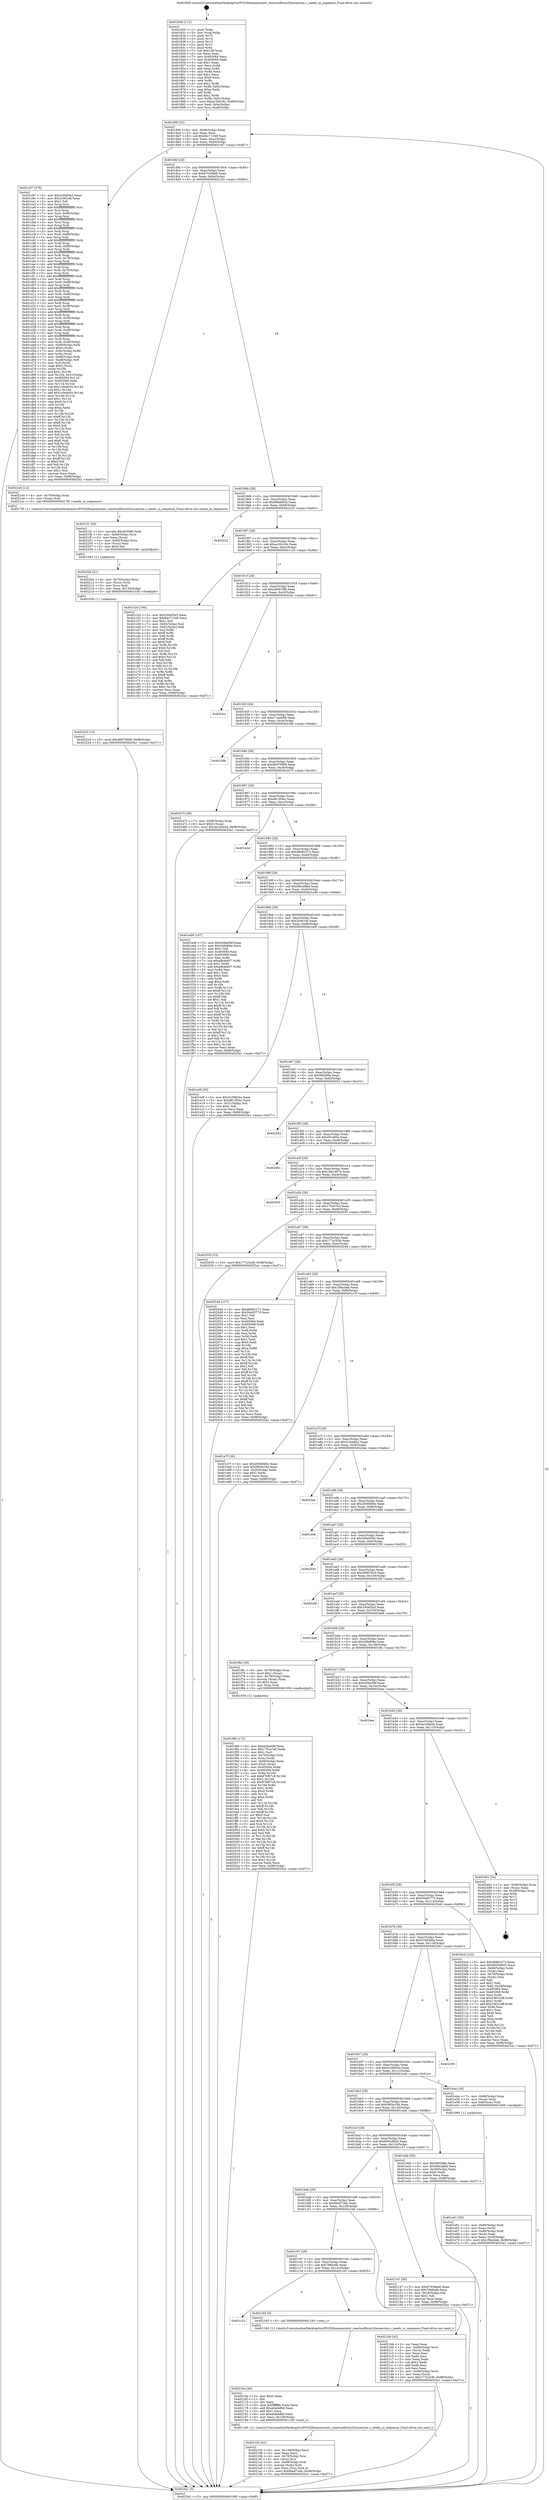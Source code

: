 digraph "0x401830" {
  label = "0x401830 (/mnt/c/Users/mathe/Desktop/tcc/POCII/binaries/extr_reactosdllwin32msiaction.c_needs_ui_sequence_Final-ollvm.out::main(0))"
  labelloc = "t"
  node[shape=record]

  Entry [label="",width=0.3,height=0.3,shape=circle,fillcolor=black,style=filled]
  "0x40189f" [label="{
     0x40189f [32]\l
     | [instrs]\l
     &nbsp;&nbsp;0x40189f \<+6\>: mov -0x98(%rbp),%eax\l
     &nbsp;&nbsp;0x4018a5 \<+2\>: mov %eax,%ecx\l
     &nbsp;&nbsp;0x4018a7 \<+6\>: sub $0x84c71349,%ecx\l
     &nbsp;&nbsp;0x4018ad \<+6\>: mov %eax,-0xac(%rbp)\l
     &nbsp;&nbsp;0x4018b3 \<+6\>: mov %ecx,-0xb0(%rbp)\l
     &nbsp;&nbsp;0x4018b9 \<+6\>: je 0000000000401c97 \<main+0x467\>\l
  }"]
  "0x401c97" [label="{
     0x401c97 [376]\l
     | [instrs]\l
     &nbsp;&nbsp;0x401c97 \<+5\>: mov $0x3304f3a3,%eax\l
     &nbsp;&nbsp;0x401c9c \<+5\>: mov $0x2c061e6,%ecx\l
     &nbsp;&nbsp;0x401ca1 \<+2\>: mov $0x1,%dl\l
     &nbsp;&nbsp;0x401ca3 \<+3\>: mov %rsp,%rsi\l
     &nbsp;&nbsp;0x401ca6 \<+4\>: add $0xfffffffffffffff0,%rsi\l
     &nbsp;&nbsp;0x401caa \<+3\>: mov %rsi,%rsp\l
     &nbsp;&nbsp;0x401cad \<+7\>: mov %rsi,-0x90(%rbp)\l
     &nbsp;&nbsp;0x401cb4 \<+3\>: mov %rsp,%rsi\l
     &nbsp;&nbsp;0x401cb7 \<+4\>: add $0xfffffffffffffff0,%rsi\l
     &nbsp;&nbsp;0x401cbb \<+3\>: mov %rsi,%rsp\l
     &nbsp;&nbsp;0x401cbe \<+3\>: mov %rsp,%rdi\l
     &nbsp;&nbsp;0x401cc1 \<+4\>: add $0xfffffffffffffff0,%rdi\l
     &nbsp;&nbsp;0x401cc5 \<+3\>: mov %rdi,%rsp\l
     &nbsp;&nbsp;0x401cc8 \<+7\>: mov %rdi,-0x88(%rbp)\l
     &nbsp;&nbsp;0x401ccf \<+3\>: mov %rsp,%rdi\l
     &nbsp;&nbsp;0x401cd2 \<+4\>: add $0xfffffffffffffff0,%rdi\l
     &nbsp;&nbsp;0x401cd6 \<+3\>: mov %rdi,%rsp\l
     &nbsp;&nbsp;0x401cd9 \<+4\>: mov %rdi,-0x80(%rbp)\l
     &nbsp;&nbsp;0x401cdd \<+3\>: mov %rsp,%rdi\l
     &nbsp;&nbsp;0x401ce0 \<+4\>: add $0xfffffffffffffff0,%rdi\l
     &nbsp;&nbsp;0x401ce4 \<+3\>: mov %rdi,%rsp\l
     &nbsp;&nbsp;0x401ce7 \<+4\>: mov %rdi,-0x78(%rbp)\l
     &nbsp;&nbsp;0x401ceb \<+3\>: mov %rsp,%rdi\l
     &nbsp;&nbsp;0x401cee \<+4\>: add $0xfffffffffffffff0,%rdi\l
     &nbsp;&nbsp;0x401cf2 \<+3\>: mov %rdi,%rsp\l
     &nbsp;&nbsp;0x401cf5 \<+4\>: mov %rdi,-0x70(%rbp)\l
     &nbsp;&nbsp;0x401cf9 \<+3\>: mov %rsp,%rdi\l
     &nbsp;&nbsp;0x401cfc \<+4\>: add $0xfffffffffffffff0,%rdi\l
     &nbsp;&nbsp;0x401d00 \<+3\>: mov %rdi,%rsp\l
     &nbsp;&nbsp;0x401d03 \<+4\>: mov %rdi,-0x68(%rbp)\l
     &nbsp;&nbsp;0x401d07 \<+3\>: mov %rsp,%rdi\l
     &nbsp;&nbsp;0x401d0a \<+4\>: add $0xfffffffffffffff0,%rdi\l
     &nbsp;&nbsp;0x401d0e \<+3\>: mov %rdi,%rsp\l
     &nbsp;&nbsp;0x401d11 \<+4\>: mov %rdi,-0x60(%rbp)\l
     &nbsp;&nbsp;0x401d15 \<+3\>: mov %rsp,%rdi\l
     &nbsp;&nbsp;0x401d18 \<+4\>: add $0xfffffffffffffff0,%rdi\l
     &nbsp;&nbsp;0x401d1c \<+3\>: mov %rdi,%rsp\l
     &nbsp;&nbsp;0x401d1f \<+4\>: mov %rdi,-0x58(%rbp)\l
     &nbsp;&nbsp;0x401d23 \<+3\>: mov %rsp,%rdi\l
     &nbsp;&nbsp;0x401d26 \<+4\>: add $0xfffffffffffffff0,%rdi\l
     &nbsp;&nbsp;0x401d2a \<+3\>: mov %rdi,%rsp\l
     &nbsp;&nbsp;0x401d2d \<+4\>: mov %rdi,-0x50(%rbp)\l
     &nbsp;&nbsp;0x401d31 \<+3\>: mov %rsp,%rdi\l
     &nbsp;&nbsp;0x401d34 \<+4\>: add $0xfffffffffffffff0,%rdi\l
     &nbsp;&nbsp;0x401d38 \<+3\>: mov %rdi,%rsp\l
     &nbsp;&nbsp;0x401d3b \<+4\>: mov %rdi,-0x48(%rbp)\l
     &nbsp;&nbsp;0x401d3f \<+3\>: mov %rsp,%rdi\l
     &nbsp;&nbsp;0x401d42 \<+4\>: add $0xfffffffffffffff0,%rdi\l
     &nbsp;&nbsp;0x401d46 \<+3\>: mov %rdi,%rsp\l
     &nbsp;&nbsp;0x401d49 \<+4\>: mov %rdi,-0x40(%rbp)\l
     &nbsp;&nbsp;0x401d4d \<+7\>: mov -0x90(%rbp),%rdi\l
     &nbsp;&nbsp;0x401d54 \<+6\>: movl $0x0,(%rdi)\l
     &nbsp;&nbsp;0x401d5a \<+7\>: mov -0x9c(%rbp),%r8d\l
     &nbsp;&nbsp;0x401d61 \<+3\>: mov %r8d,(%rsi)\l
     &nbsp;&nbsp;0x401d64 \<+7\>: mov -0x88(%rbp),%rdi\l
     &nbsp;&nbsp;0x401d6b \<+7\>: mov -0xa8(%rbp),%r9\l
     &nbsp;&nbsp;0x401d72 \<+3\>: mov %r9,(%rdi)\l
     &nbsp;&nbsp;0x401d75 \<+3\>: cmpl $0x2,(%rsi)\l
     &nbsp;&nbsp;0x401d78 \<+4\>: setne %r10b\l
     &nbsp;&nbsp;0x401d7c \<+4\>: and $0x1,%r10b\l
     &nbsp;&nbsp;0x401d80 \<+4\>: mov %r10b,-0x31(%rbp)\l
     &nbsp;&nbsp;0x401d84 \<+8\>: mov 0x405064,%r11d\l
     &nbsp;&nbsp;0x401d8c \<+7\>: mov 0x405068,%ebx\l
     &nbsp;&nbsp;0x401d93 \<+3\>: mov %r11d,%r14d\l
     &nbsp;&nbsp;0x401d96 \<+7\>: sub $0x1c0ede54,%r14d\l
     &nbsp;&nbsp;0x401d9d \<+4\>: sub $0x1,%r14d\l
     &nbsp;&nbsp;0x401da1 \<+7\>: add $0x1c0ede54,%r14d\l
     &nbsp;&nbsp;0x401da8 \<+4\>: imul %r14d,%r11d\l
     &nbsp;&nbsp;0x401dac \<+4\>: and $0x1,%r11d\l
     &nbsp;&nbsp;0x401db0 \<+4\>: cmp $0x0,%r11d\l
     &nbsp;&nbsp;0x401db4 \<+4\>: sete %r10b\l
     &nbsp;&nbsp;0x401db8 \<+3\>: cmp $0xa,%ebx\l
     &nbsp;&nbsp;0x401dbb \<+4\>: setl %r15b\l
     &nbsp;&nbsp;0x401dbf \<+3\>: mov %r10b,%r12b\l
     &nbsp;&nbsp;0x401dc2 \<+4\>: xor $0xff,%r12b\l
     &nbsp;&nbsp;0x401dc6 \<+3\>: mov %r15b,%r13b\l
     &nbsp;&nbsp;0x401dc9 \<+4\>: xor $0xff,%r13b\l
     &nbsp;&nbsp;0x401dcd \<+3\>: xor $0x0,%dl\l
     &nbsp;&nbsp;0x401dd0 \<+3\>: mov %r12b,%sil\l
     &nbsp;&nbsp;0x401dd3 \<+4\>: and $0x0,%sil\l
     &nbsp;&nbsp;0x401dd7 \<+3\>: and %dl,%r10b\l
     &nbsp;&nbsp;0x401dda \<+3\>: mov %r13b,%dil\l
     &nbsp;&nbsp;0x401ddd \<+4\>: and $0x0,%dil\l
     &nbsp;&nbsp;0x401de1 \<+3\>: and %dl,%r15b\l
     &nbsp;&nbsp;0x401de4 \<+3\>: or %r10b,%sil\l
     &nbsp;&nbsp;0x401de7 \<+3\>: or %r15b,%dil\l
     &nbsp;&nbsp;0x401dea \<+3\>: xor %dil,%sil\l
     &nbsp;&nbsp;0x401ded \<+3\>: or %r13b,%r12b\l
     &nbsp;&nbsp;0x401df0 \<+4\>: xor $0xff,%r12b\l
     &nbsp;&nbsp;0x401df4 \<+3\>: or $0x0,%dl\l
     &nbsp;&nbsp;0x401df7 \<+3\>: and %dl,%r12b\l
     &nbsp;&nbsp;0x401dfa \<+3\>: or %r12b,%sil\l
     &nbsp;&nbsp;0x401dfd \<+4\>: test $0x1,%sil\l
     &nbsp;&nbsp;0x401e01 \<+3\>: cmovne %ecx,%eax\l
     &nbsp;&nbsp;0x401e04 \<+6\>: mov %eax,-0x98(%rbp)\l
     &nbsp;&nbsp;0x401e0a \<+5\>: jmp 00000000004025a1 \<main+0xd71\>\l
  }"]
  "0x4018bf" [label="{
     0x4018bf [28]\l
     | [instrs]\l
     &nbsp;&nbsp;0x4018bf \<+5\>: jmp 00000000004018c4 \<main+0x94\>\l
     &nbsp;&nbsp;0x4018c4 \<+6\>: mov -0xac(%rbp),%eax\l
     &nbsp;&nbsp;0x4018ca \<+5\>: sub $0x87039ab6,%eax\l
     &nbsp;&nbsp;0x4018cf \<+6\>: mov %eax,-0xb4(%rbp)\l
     &nbsp;&nbsp;0x4018d5 \<+6\>: je 00000000004021e5 \<main+0x9b5\>\l
  }"]
  Exit [label="",width=0.3,height=0.3,shape=circle,fillcolor=black,style=filled,peripheries=2]
  "0x4021e5" [label="{
     0x4021e5 [12]\l
     | [instrs]\l
     &nbsp;&nbsp;0x4021e5 \<+4\>: mov -0x70(%rbp),%rax\l
     &nbsp;&nbsp;0x4021e9 \<+3\>: mov (%rax),%rdi\l
     &nbsp;&nbsp;0x4021ec \<+5\>: call 00000000004017f0 \<needs_ui_sequence\>\l
     | [calls]\l
     &nbsp;&nbsp;0x4017f0 \{1\} (/mnt/c/Users/mathe/Desktop/tcc/POCII/binaries/extr_reactosdllwin32msiaction.c_needs_ui_sequence_Final-ollvm.out::needs_ui_sequence)\l
  }"]
  "0x4018db" [label="{
     0x4018db [28]\l
     | [instrs]\l
     &nbsp;&nbsp;0x4018db \<+5\>: jmp 00000000004018e0 \<main+0xb0\>\l
     &nbsp;&nbsp;0x4018e0 \<+6\>: mov -0xac(%rbp),%eax\l
     &nbsp;&nbsp;0x4018e6 \<+5\>: sub $0x98bbf6cb,%eax\l
     &nbsp;&nbsp;0x4018eb \<+6\>: mov %eax,-0xb8(%rbp)\l
     &nbsp;&nbsp;0x4018f1 \<+6\>: je 0000000000402232 \<main+0xa02\>\l
  }"]
  "0x402223" [label="{
     0x402223 [15]\l
     | [instrs]\l
     &nbsp;&nbsp;0x402223 \<+10\>: movl $0xd6975699,-0x98(%rbp)\l
     &nbsp;&nbsp;0x40222d \<+5\>: jmp 00000000004025a1 \<main+0xd71\>\l
  }"]
  "0x402232" [label="{
     0x402232\l
  }", style=dashed]
  "0x4018f7" [label="{
     0x4018f7 [28]\l
     | [instrs]\l
     &nbsp;&nbsp;0x4018f7 \<+5\>: jmp 00000000004018fc \<main+0xcc\>\l
     &nbsp;&nbsp;0x4018fc \<+6\>: mov -0xac(%rbp),%eax\l
     &nbsp;&nbsp;0x401902 \<+5\>: sub $0xac30418c,%eax\l
     &nbsp;&nbsp;0x401907 \<+6\>: mov %eax,-0xbc(%rbp)\l
     &nbsp;&nbsp;0x40190d \<+6\>: je 0000000000401c2d \<main+0x3fd\>\l
  }"]
  "0x40220e" [label="{
     0x40220e [21]\l
     | [instrs]\l
     &nbsp;&nbsp;0x40220e \<+4\>: mov -0x70(%rbp),%rcx\l
     &nbsp;&nbsp;0x402212 \<+3\>: mov (%rcx),%rcx\l
     &nbsp;&nbsp;0x402215 \<+3\>: mov %rcx,%rdi\l
     &nbsp;&nbsp;0x402218 \<+6\>: mov %eax,-0x134(%rbp)\l
     &nbsp;&nbsp;0x40221e \<+5\>: call 0000000000401030 \<free@plt\>\l
     | [calls]\l
     &nbsp;&nbsp;0x401030 \{1\} (unknown)\l
  }"]
  "0x401c2d" [label="{
     0x401c2d [106]\l
     | [instrs]\l
     &nbsp;&nbsp;0x401c2d \<+5\>: mov $0x3304f3a3,%eax\l
     &nbsp;&nbsp;0x401c32 \<+5\>: mov $0x84c71349,%ecx\l
     &nbsp;&nbsp;0x401c37 \<+2\>: mov $0x1,%dl\l
     &nbsp;&nbsp;0x401c39 \<+7\>: mov -0x92(%rbp),%sil\l
     &nbsp;&nbsp;0x401c40 \<+7\>: mov -0x91(%rbp),%dil\l
     &nbsp;&nbsp;0x401c47 \<+3\>: mov %sil,%r8b\l
     &nbsp;&nbsp;0x401c4a \<+4\>: xor $0xff,%r8b\l
     &nbsp;&nbsp;0x401c4e \<+3\>: mov %dil,%r9b\l
     &nbsp;&nbsp;0x401c51 \<+4\>: xor $0xff,%r9b\l
     &nbsp;&nbsp;0x401c55 \<+3\>: xor $0x0,%dl\l
     &nbsp;&nbsp;0x401c58 \<+3\>: mov %r8b,%r10b\l
     &nbsp;&nbsp;0x401c5b \<+4\>: and $0x0,%r10b\l
     &nbsp;&nbsp;0x401c5f \<+3\>: and %dl,%sil\l
     &nbsp;&nbsp;0x401c62 \<+3\>: mov %r9b,%r11b\l
     &nbsp;&nbsp;0x401c65 \<+4\>: and $0x0,%r11b\l
     &nbsp;&nbsp;0x401c69 \<+3\>: and %dl,%dil\l
     &nbsp;&nbsp;0x401c6c \<+3\>: or %sil,%r10b\l
     &nbsp;&nbsp;0x401c6f \<+3\>: or %dil,%r11b\l
     &nbsp;&nbsp;0x401c72 \<+3\>: xor %r11b,%r10b\l
     &nbsp;&nbsp;0x401c75 \<+3\>: or %r9b,%r8b\l
     &nbsp;&nbsp;0x401c78 \<+4\>: xor $0xff,%r8b\l
     &nbsp;&nbsp;0x401c7c \<+3\>: or $0x0,%dl\l
     &nbsp;&nbsp;0x401c7f \<+3\>: and %dl,%r8b\l
     &nbsp;&nbsp;0x401c82 \<+3\>: or %r8b,%r10b\l
     &nbsp;&nbsp;0x401c85 \<+4\>: test $0x1,%r10b\l
     &nbsp;&nbsp;0x401c89 \<+3\>: cmovne %ecx,%eax\l
     &nbsp;&nbsp;0x401c8c \<+6\>: mov %eax,-0x98(%rbp)\l
     &nbsp;&nbsp;0x401c92 \<+5\>: jmp 00000000004025a1 \<main+0xd71\>\l
  }"]
  "0x401913" [label="{
     0x401913 [28]\l
     | [instrs]\l
     &nbsp;&nbsp;0x401913 \<+5\>: jmp 0000000000401918 \<main+0xe8\>\l
     &nbsp;&nbsp;0x401918 \<+6\>: mov -0xac(%rbp),%eax\l
     &nbsp;&nbsp;0x40191e \<+5\>: sub $0xc69910f8,%eax\l
     &nbsp;&nbsp;0x401923 \<+6\>: mov %eax,-0xc0(%rbp)\l
     &nbsp;&nbsp;0x401929 \<+6\>: je 00000000004023cc \<main+0xb9c\>\l
  }"]
  "0x4025a1" [label="{
     0x4025a1 [5]\l
     | [instrs]\l
     &nbsp;&nbsp;0x4025a1 \<+5\>: jmp 000000000040189f \<main+0x6f\>\l
  }"]
  "0x401830" [label="{
     0x401830 [111]\l
     | [instrs]\l
     &nbsp;&nbsp;0x401830 \<+1\>: push %rbp\l
     &nbsp;&nbsp;0x401831 \<+3\>: mov %rsp,%rbp\l
     &nbsp;&nbsp;0x401834 \<+2\>: push %r15\l
     &nbsp;&nbsp;0x401836 \<+2\>: push %r14\l
     &nbsp;&nbsp;0x401838 \<+2\>: push %r13\l
     &nbsp;&nbsp;0x40183a \<+2\>: push %r12\l
     &nbsp;&nbsp;0x40183c \<+1\>: push %rbx\l
     &nbsp;&nbsp;0x40183d \<+7\>: sub $0x138,%rsp\l
     &nbsp;&nbsp;0x401844 \<+2\>: xor %eax,%eax\l
     &nbsp;&nbsp;0x401846 \<+7\>: mov 0x405064,%ecx\l
     &nbsp;&nbsp;0x40184d \<+7\>: mov 0x405068,%edx\l
     &nbsp;&nbsp;0x401854 \<+3\>: sub $0x1,%eax\l
     &nbsp;&nbsp;0x401857 \<+3\>: mov %ecx,%r8d\l
     &nbsp;&nbsp;0x40185a \<+3\>: add %eax,%r8d\l
     &nbsp;&nbsp;0x40185d \<+4\>: imul %r8d,%ecx\l
     &nbsp;&nbsp;0x401861 \<+3\>: and $0x1,%ecx\l
     &nbsp;&nbsp;0x401864 \<+3\>: cmp $0x0,%ecx\l
     &nbsp;&nbsp;0x401867 \<+4\>: sete %r9b\l
     &nbsp;&nbsp;0x40186b \<+4\>: and $0x1,%r9b\l
     &nbsp;&nbsp;0x40186f \<+7\>: mov %r9b,-0x92(%rbp)\l
     &nbsp;&nbsp;0x401876 \<+3\>: cmp $0xa,%edx\l
     &nbsp;&nbsp;0x401879 \<+4\>: setl %r9b\l
     &nbsp;&nbsp;0x40187d \<+4\>: and $0x1,%r9b\l
     &nbsp;&nbsp;0x401881 \<+7\>: mov %r9b,-0x91(%rbp)\l
     &nbsp;&nbsp;0x401888 \<+10\>: movl $0xac30418c,-0x98(%rbp)\l
     &nbsp;&nbsp;0x401892 \<+6\>: mov %edi,-0x9c(%rbp)\l
     &nbsp;&nbsp;0x401898 \<+7\>: mov %rsi,-0xa8(%rbp)\l
  }"]
  "0x4021f1" [label="{
     0x4021f1 [29]\l
     | [instrs]\l
     &nbsp;&nbsp;0x4021f1 \<+10\>: movabs $0x4030d6,%rdi\l
     &nbsp;&nbsp;0x4021fb \<+4\>: mov -0x60(%rbp),%rcx\l
     &nbsp;&nbsp;0x4021ff \<+2\>: mov %eax,(%rcx)\l
     &nbsp;&nbsp;0x402201 \<+4\>: mov -0x60(%rbp),%rcx\l
     &nbsp;&nbsp;0x402205 \<+2\>: mov (%rcx),%esi\l
     &nbsp;&nbsp;0x402207 \<+2\>: mov $0x0,%al\l
     &nbsp;&nbsp;0x402209 \<+5\>: call 0000000000401040 \<printf@plt\>\l
     | [calls]\l
     &nbsp;&nbsp;0x401040 \{1\} (unknown)\l
  }"]
  "0x402192" [label="{
     0x402192 [41]\l
     | [instrs]\l
     &nbsp;&nbsp;0x402192 \<+6\>: mov -0x130(%rbp),%ecx\l
     &nbsp;&nbsp;0x402198 \<+3\>: imul %eax,%ecx\l
     &nbsp;&nbsp;0x40219b \<+4\>: mov -0x70(%rbp),%rsi\l
     &nbsp;&nbsp;0x40219f \<+3\>: mov (%rsi),%rsi\l
     &nbsp;&nbsp;0x4021a2 \<+4\>: mov -0x68(%rbp),%rdi\l
     &nbsp;&nbsp;0x4021a6 \<+3\>: movslq (%rdi),%rdi\l
     &nbsp;&nbsp;0x4021a9 \<+3\>: mov %ecx,(%rsi,%rdi,4)\l
     &nbsp;&nbsp;0x4021ac \<+10\>: movl $0x6be973eb,-0x98(%rbp)\l
     &nbsp;&nbsp;0x4021b6 \<+5\>: jmp 00000000004025a1 \<main+0xd71\>\l
  }"]
  "0x4023cc" [label="{
     0x4023cc\l
  }", style=dashed]
  "0x40192f" [label="{
     0x40192f [28]\l
     | [instrs]\l
     &nbsp;&nbsp;0x40192f \<+5\>: jmp 0000000000401934 \<main+0x104\>\l
     &nbsp;&nbsp;0x401934 \<+6\>: mov -0xac(%rbp),%eax\l
     &nbsp;&nbsp;0x40193a \<+5\>: sub $0xc71aeb99,%eax\l
     &nbsp;&nbsp;0x40193f \<+6\>: mov %eax,-0xc4(%rbp)\l
     &nbsp;&nbsp;0x401945 \<+6\>: je 00000000004023db \<main+0xbab\>\l
  }"]
  "0x40216a" [label="{
     0x40216a [40]\l
     | [instrs]\l
     &nbsp;&nbsp;0x40216a \<+5\>: mov $0x2,%ecx\l
     &nbsp;&nbsp;0x40216f \<+1\>: cltd\l
     &nbsp;&nbsp;0x402170 \<+2\>: idiv %ecx\l
     &nbsp;&nbsp;0x402172 \<+6\>: imul $0xfffffffe,%edx,%ecx\l
     &nbsp;&nbsp;0x402178 \<+6\>: add $0xa0abbfb0,%ecx\l
     &nbsp;&nbsp;0x40217e \<+3\>: add $0x1,%ecx\l
     &nbsp;&nbsp;0x402181 \<+6\>: sub $0xa0abbfb0,%ecx\l
     &nbsp;&nbsp;0x402187 \<+6\>: mov %ecx,-0x130(%rbp)\l
     &nbsp;&nbsp;0x40218d \<+5\>: call 0000000000401160 \<next_i\>\l
     | [calls]\l
     &nbsp;&nbsp;0x401160 \{1\} (/mnt/c/Users/mathe/Desktop/tcc/POCII/binaries/extr_reactosdllwin32msiaction.c_needs_ui_sequence_Final-ollvm.out::next_i)\l
  }"]
  "0x4023db" [label="{
     0x4023db\l
  }", style=dashed]
  "0x40194b" [label="{
     0x40194b [28]\l
     | [instrs]\l
     &nbsp;&nbsp;0x40194b \<+5\>: jmp 0000000000401950 \<main+0x120\>\l
     &nbsp;&nbsp;0x401950 \<+6\>: mov -0xac(%rbp),%eax\l
     &nbsp;&nbsp;0x401956 \<+5\>: sub $0xd6975699,%eax\l
     &nbsp;&nbsp;0x40195b \<+6\>: mov %eax,-0xc8(%rbp)\l
     &nbsp;&nbsp;0x401961 \<+6\>: je 0000000000402475 \<main+0xc45\>\l
  }"]
  "0x401c23" [label="{
     0x401c23\l
  }", style=dashed]
  "0x402475" [label="{
     0x402475 [28]\l
     | [instrs]\l
     &nbsp;&nbsp;0x402475 \<+7\>: mov -0x90(%rbp),%rax\l
     &nbsp;&nbsp;0x40247c \<+6\>: movl $0x0,(%rax)\l
     &nbsp;&nbsp;0x402482 \<+10\>: movl $0x4a1b9e44,-0x98(%rbp)\l
     &nbsp;&nbsp;0x40248c \<+5\>: jmp 00000000004025a1 \<main+0xd71\>\l
  }"]
  "0x401967" [label="{
     0x401967 [28]\l
     | [instrs]\l
     &nbsp;&nbsp;0x401967 \<+5\>: jmp 000000000040196c \<main+0x13c\>\l
     &nbsp;&nbsp;0x40196c \<+6\>: mov -0xac(%rbp),%eax\l
     &nbsp;&nbsp;0x401972 \<+5\>: sub $0xd813f3ec,%eax\l
     &nbsp;&nbsp;0x401977 \<+6\>: mov %eax,-0xcc(%rbp)\l
     &nbsp;&nbsp;0x40197d \<+6\>: je 0000000000401e2d \<main+0x5fd\>\l
  }"]
  "0x402165" [label="{
     0x402165 [5]\l
     | [instrs]\l
     &nbsp;&nbsp;0x402165 \<+5\>: call 0000000000401160 \<next_i\>\l
     | [calls]\l
     &nbsp;&nbsp;0x401160 \{1\} (/mnt/c/Users/mathe/Desktop/tcc/POCII/binaries/extr_reactosdllwin32msiaction.c_needs_ui_sequence_Final-ollvm.out::next_i)\l
  }"]
  "0x401e2d" [label="{
     0x401e2d\l
  }", style=dashed]
  "0x401983" [label="{
     0x401983 [28]\l
     | [instrs]\l
     &nbsp;&nbsp;0x401983 \<+5\>: jmp 0000000000401988 \<main+0x158\>\l
     &nbsp;&nbsp;0x401988 \<+6\>: mov -0xac(%rbp),%eax\l
     &nbsp;&nbsp;0x40198e \<+5\>: sub $0xd8982272,%eax\l
     &nbsp;&nbsp;0x401993 \<+6\>: mov %eax,-0xd0(%rbp)\l
     &nbsp;&nbsp;0x401999 \<+6\>: je 000000000040252b \<main+0xcfb\>\l
  }"]
  "0x401c07" [label="{
     0x401c07 [28]\l
     | [instrs]\l
     &nbsp;&nbsp;0x401c07 \<+5\>: jmp 0000000000401c0c \<main+0x3dc\>\l
     &nbsp;&nbsp;0x401c0c \<+6\>: mov -0xac(%rbp),%eax\l
     &nbsp;&nbsp;0x401c12 \<+5\>: sub $0x796fcefe,%eax\l
     &nbsp;&nbsp;0x401c17 \<+6\>: mov %eax,-0x12c(%rbp)\l
     &nbsp;&nbsp;0x401c1d \<+6\>: je 0000000000402165 \<main+0x935\>\l
  }"]
  "0x40252b" [label="{
     0x40252b\l
  }", style=dashed]
  "0x40199f" [label="{
     0x40199f [28]\l
     | [instrs]\l
     &nbsp;&nbsp;0x40199f \<+5\>: jmp 00000000004019a4 \<main+0x174\>\l
     &nbsp;&nbsp;0x4019a4 \<+6\>: mov -0xac(%rbp),%eax\l
     &nbsp;&nbsp;0x4019aa \<+5\>: sub $0xf46ca8bd,%eax\l
     &nbsp;&nbsp;0x4019af \<+6\>: mov %eax,-0xd4(%rbp)\l
     &nbsp;&nbsp;0x4019b5 \<+6\>: je 0000000000401ed9 \<main+0x6a9\>\l
  }"]
  "0x4021bb" [label="{
     0x4021bb [42]\l
     | [instrs]\l
     &nbsp;&nbsp;0x4021bb \<+2\>: xor %eax,%eax\l
     &nbsp;&nbsp;0x4021bd \<+4\>: mov -0x68(%rbp),%rcx\l
     &nbsp;&nbsp;0x4021c1 \<+2\>: mov (%rcx),%edx\l
     &nbsp;&nbsp;0x4021c3 \<+2\>: mov %eax,%esi\l
     &nbsp;&nbsp;0x4021c5 \<+2\>: sub %edx,%esi\l
     &nbsp;&nbsp;0x4021c7 \<+2\>: mov %eax,%edx\l
     &nbsp;&nbsp;0x4021c9 \<+3\>: sub $0x1,%edx\l
     &nbsp;&nbsp;0x4021cc \<+2\>: add %edx,%esi\l
     &nbsp;&nbsp;0x4021ce \<+2\>: sub %esi,%eax\l
     &nbsp;&nbsp;0x4021d0 \<+4\>: mov -0x68(%rbp),%rcx\l
     &nbsp;&nbsp;0x4021d4 \<+2\>: mov %eax,(%rcx)\l
     &nbsp;&nbsp;0x4021d6 \<+10\>: movl $0x177a1b36,-0x98(%rbp)\l
     &nbsp;&nbsp;0x4021e0 \<+5\>: jmp 00000000004025a1 \<main+0xd71\>\l
  }"]
  "0x401ed9" [label="{
     0x401ed9 [147]\l
     | [instrs]\l
     &nbsp;&nbsp;0x401ed9 \<+5\>: mov $0x42fee08f,%eax\l
     &nbsp;&nbsp;0x401ede \<+5\>: mov $0x34fef69e,%ecx\l
     &nbsp;&nbsp;0x401ee3 \<+2\>: mov $0x1,%dl\l
     &nbsp;&nbsp;0x401ee5 \<+7\>: mov 0x405064,%esi\l
     &nbsp;&nbsp;0x401eec \<+7\>: mov 0x405068,%edi\l
     &nbsp;&nbsp;0x401ef3 \<+3\>: mov %esi,%r8d\l
     &nbsp;&nbsp;0x401ef6 \<+7\>: sub $0xafb4e607,%r8d\l
     &nbsp;&nbsp;0x401efd \<+4\>: sub $0x1,%r8d\l
     &nbsp;&nbsp;0x401f01 \<+7\>: add $0xafb4e607,%r8d\l
     &nbsp;&nbsp;0x401f08 \<+4\>: imul %r8d,%esi\l
     &nbsp;&nbsp;0x401f0c \<+3\>: and $0x1,%esi\l
     &nbsp;&nbsp;0x401f0f \<+3\>: cmp $0x0,%esi\l
     &nbsp;&nbsp;0x401f12 \<+4\>: sete %r9b\l
     &nbsp;&nbsp;0x401f16 \<+3\>: cmp $0xa,%edi\l
     &nbsp;&nbsp;0x401f19 \<+4\>: setl %r10b\l
     &nbsp;&nbsp;0x401f1d \<+3\>: mov %r9b,%r11b\l
     &nbsp;&nbsp;0x401f20 \<+4\>: xor $0xff,%r11b\l
     &nbsp;&nbsp;0x401f24 \<+3\>: mov %r10b,%bl\l
     &nbsp;&nbsp;0x401f27 \<+3\>: xor $0xff,%bl\l
     &nbsp;&nbsp;0x401f2a \<+3\>: xor $0x1,%dl\l
     &nbsp;&nbsp;0x401f2d \<+3\>: mov %r11b,%r14b\l
     &nbsp;&nbsp;0x401f30 \<+4\>: and $0xff,%r14b\l
     &nbsp;&nbsp;0x401f34 \<+3\>: and %dl,%r9b\l
     &nbsp;&nbsp;0x401f37 \<+3\>: mov %bl,%r15b\l
     &nbsp;&nbsp;0x401f3a \<+4\>: and $0xff,%r15b\l
     &nbsp;&nbsp;0x401f3e \<+3\>: and %dl,%r10b\l
     &nbsp;&nbsp;0x401f41 \<+3\>: or %r9b,%r14b\l
     &nbsp;&nbsp;0x401f44 \<+3\>: or %r10b,%r15b\l
     &nbsp;&nbsp;0x401f47 \<+3\>: xor %r15b,%r14b\l
     &nbsp;&nbsp;0x401f4a \<+3\>: or %bl,%r11b\l
     &nbsp;&nbsp;0x401f4d \<+4\>: xor $0xff,%r11b\l
     &nbsp;&nbsp;0x401f51 \<+3\>: or $0x1,%dl\l
     &nbsp;&nbsp;0x401f54 \<+3\>: and %dl,%r11b\l
     &nbsp;&nbsp;0x401f57 \<+3\>: or %r11b,%r14b\l
     &nbsp;&nbsp;0x401f5a \<+4\>: test $0x1,%r14b\l
     &nbsp;&nbsp;0x401f5e \<+3\>: cmovne %ecx,%eax\l
     &nbsp;&nbsp;0x401f61 \<+6\>: mov %eax,-0x98(%rbp)\l
     &nbsp;&nbsp;0x401f67 \<+5\>: jmp 00000000004025a1 \<main+0xd71\>\l
  }"]
  "0x4019bb" [label="{
     0x4019bb [28]\l
     | [instrs]\l
     &nbsp;&nbsp;0x4019bb \<+5\>: jmp 00000000004019c0 \<main+0x190\>\l
     &nbsp;&nbsp;0x4019c0 \<+6\>: mov -0xac(%rbp),%eax\l
     &nbsp;&nbsp;0x4019c6 \<+5\>: sub $0x2c061e6,%eax\l
     &nbsp;&nbsp;0x4019cb \<+6\>: mov %eax,-0xd8(%rbp)\l
     &nbsp;&nbsp;0x4019d1 \<+6\>: je 0000000000401e0f \<main+0x5df\>\l
  }"]
  "0x401beb" [label="{
     0x401beb [28]\l
     | [instrs]\l
     &nbsp;&nbsp;0x401beb \<+5\>: jmp 0000000000401bf0 \<main+0x3c0\>\l
     &nbsp;&nbsp;0x401bf0 \<+6\>: mov -0xac(%rbp),%eax\l
     &nbsp;&nbsp;0x401bf6 \<+5\>: sub $0x6be973eb,%eax\l
     &nbsp;&nbsp;0x401bfb \<+6\>: mov %eax,-0x128(%rbp)\l
     &nbsp;&nbsp;0x401c01 \<+6\>: je 00000000004021bb \<main+0x98b\>\l
  }"]
  "0x401e0f" [label="{
     0x401e0f [30]\l
     | [instrs]\l
     &nbsp;&nbsp;0x401e0f \<+5\>: mov $0x5c29824a,%eax\l
     &nbsp;&nbsp;0x401e14 \<+5\>: mov $0xd813f3ec,%ecx\l
     &nbsp;&nbsp;0x401e19 \<+3\>: mov -0x31(%rbp),%dl\l
     &nbsp;&nbsp;0x401e1c \<+3\>: test $0x1,%dl\l
     &nbsp;&nbsp;0x401e1f \<+3\>: cmovne %ecx,%eax\l
     &nbsp;&nbsp;0x401e22 \<+6\>: mov %eax,-0x98(%rbp)\l
     &nbsp;&nbsp;0x401e28 \<+5\>: jmp 00000000004025a1 \<main+0xd71\>\l
  }"]
  "0x4019d7" [label="{
     0x4019d7 [28]\l
     | [instrs]\l
     &nbsp;&nbsp;0x4019d7 \<+5\>: jmp 00000000004019dc \<main+0x1ac\>\l
     &nbsp;&nbsp;0x4019dc \<+6\>: mov -0xac(%rbp),%eax\l
     &nbsp;&nbsp;0x4019e2 \<+5\>: sub $0x96f288a,%eax\l
     &nbsp;&nbsp;0x4019e7 \<+6\>: mov %eax,-0xdc(%rbp)\l
     &nbsp;&nbsp;0x4019ed \<+6\>: je 0000000000402452 \<main+0xc22\>\l
  }"]
  "0x402147" [label="{
     0x402147 [30]\l
     | [instrs]\l
     &nbsp;&nbsp;0x402147 \<+5\>: mov $0x87039ab6,%eax\l
     &nbsp;&nbsp;0x40214c \<+5\>: mov $0x796fcefe,%ecx\l
     &nbsp;&nbsp;0x402151 \<+3\>: mov -0x29(%rbp),%dl\l
     &nbsp;&nbsp;0x402154 \<+3\>: test $0x1,%dl\l
     &nbsp;&nbsp;0x402157 \<+3\>: cmovne %ecx,%eax\l
     &nbsp;&nbsp;0x40215a \<+6\>: mov %eax,-0x98(%rbp)\l
     &nbsp;&nbsp;0x402160 \<+5\>: jmp 00000000004025a1 \<main+0xd71\>\l
  }"]
  "0x402452" [label="{
     0x402452\l
  }", style=dashed]
  "0x4019f3" [label="{
     0x4019f3 [28]\l
     | [instrs]\l
     &nbsp;&nbsp;0x4019f3 \<+5\>: jmp 00000000004019f8 \<main+0x1c8\>\l
     &nbsp;&nbsp;0x4019f8 \<+6\>: mov -0xac(%rbp),%eax\l
     &nbsp;&nbsp;0x4019fe \<+5\>: sub $0xe91e95a,%eax\l
     &nbsp;&nbsp;0x401a03 \<+6\>: mov %eax,-0xe0(%rbp)\l
     &nbsp;&nbsp;0x401a09 \<+6\>: je 0000000000402461 \<main+0xc31\>\l
  }"]
  "0x401f89" [label="{
     0x401f89 [172]\l
     | [instrs]\l
     &nbsp;&nbsp;0x401f89 \<+5\>: mov $0x42fee08f,%ecx\l
     &nbsp;&nbsp;0x401f8e \<+5\>: mov $0x170ce7e5,%edx\l
     &nbsp;&nbsp;0x401f93 \<+3\>: mov $0x1,%sil\l
     &nbsp;&nbsp;0x401f96 \<+4\>: mov -0x70(%rbp),%rdi\l
     &nbsp;&nbsp;0x401f9a \<+3\>: mov %rax,(%rdi)\l
     &nbsp;&nbsp;0x401f9d \<+4\>: mov -0x68(%rbp),%rax\l
     &nbsp;&nbsp;0x401fa1 \<+6\>: movl $0x0,(%rax)\l
     &nbsp;&nbsp;0x401fa7 \<+8\>: mov 0x405064,%r8d\l
     &nbsp;&nbsp;0x401faf \<+8\>: mov 0x405068,%r9d\l
     &nbsp;&nbsp;0x401fb7 \<+3\>: mov %r8d,%r10d\l
     &nbsp;&nbsp;0x401fba \<+7\>: add $0x976f07c8,%r10d\l
     &nbsp;&nbsp;0x401fc1 \<+4\>: sub $0x1,%r10d\l
     &nbsp;&nbsp;0x401fc5 \<+7\>: sub $0x976f07c8,%r10d\l
     &nbsp;&nbsp;0x401fcc \<+4\>: imul %r10d,%r8d\l
     &nbsp;&nbsp;0x401fd0 \<+4\>: and $0x1,%r8d\l
     &nbsp;&nbsp;0x401fd4 \<+4\>: cmp $0x0,%r8d\l
     &nbsp;&nbsp;0x401fd8 \<+4\>: sete %r11b\l
     &nbsp;&nbsp;0x401fdc \<+4\>: cmp $0xa,%r9d\l
     &nbsp;&nbsp;0x401fe0 \<+3\>: setl %bl\l
     &nbsp;&nbsp;0x401fe3 \<+3\>: mov %r11b,%r14b\l
     &nbsp;&nbsp;0x401fe6 \<+4\>: xor $0xff,%r14b\l
     &nbsp;&nbsp;0x401fea \<+3\>: mov %bl,%r15b\l
     &nbsp;&nbsp;0x401fed \<+4\>: xor $0xff,%r15b\l
     &nbsp;&nbsp;0x401ff1 \<+4\>: xor $0x0,%sil\l
     &nbsp;&nbsp;0x401ff5 \<+3\>: mov %r14b,%r12b\l
     &nbsp;&nbsp;0x401ff8 \<+4\>: and $0x0,%r12b\l
     &nbsp;&nbsp;0x401ffc \<+3\>: and %sil,%r11b\l
     &nbsp;&nbsp;0x401fff \<+3\>: mov %r15b,%r13b\l
     &nbsp;&nbsp;0x402002 \<+4\>: and $0x0,%r13b\l
     &nbsp;&nbsp;0x402006 \<+3\>: and %sil,%bl\l
     &nbsp;&nbsp;0x402009 \<+3\>: or %r11b,%r12b\l
     &nbsp;&nbsp;0x40200c \<+3\>: or %bl,%r13b\l
     &nbsp;&nbsp;0x40200f \<+3\>: xor %r13b,%r12b\l
     &nbsp;&nbsp;0x402012 \<+3\>: or %r15b,%r14b\l
     &nbsp;&nbsp;0x402015 \<+4\>: xor $0xff,%r14b\l
     &nbsp;&nbsp;0x402019 \<+4\>: or $0x0,%sil\l
     &nbsp;&nbsp;0x40201d \<+3\>: and %sil,%r14b\l
     &nbsp;&nbsp;0x402020 \<+3\>: or %r14b,%r12b\l
     &nbsp;&nbsp;0x402023 \<+4\>: test $0x1,%r12b\l
     &nbsp;&nbsp;0x402027 \<+3\>: cmovne %edx,%ecx\l
     &nbsp;&nbsp;0x40202a \<+6\>: mov %ecx,-0x98(%rbp)\l
     &nbsp;&nbsp;0x402030 \<+5\>: jmp 00000000004025a1 \<main+0xd71\>\l
  }"]
  "0x402461" [label="{
     0x402461\l
  }", style=dashed]
  "0x401a0f" [label="{
     0x401a0f [28]\l
     | [instrs]\l
     &nbsp;&nbsp;0x401a0f \<+5\>: jmp 0000000000401a14 \<main+0x1e4\>\l
     &nbsp;&nbsp;0x401a14 \<+6\>: mov -0xac(%rbp),%eax\l
     &nbsp;&nbsp;0x401a1a \<+5\>: sub $0x16b14674,%eax\l
     &nbsp;&nbsp;0x401a1f \<+6\>: mov %eax,-0xe4(%rbp)\l
     &nbsp;&nbsp;0x401a25 \<+6\>: je 0000000000402405 \<main+0xbd5\>\l
  }"]
  "0x401bcf" [label="{
     0x401bcf [28]\l
     | [instrs]\l
     &nbsp;&nbsp;0x401bcf \<+5\>: jmp 0000000000401bd4 \<main+0x3a4\>\l
     &nbsp;&nbsp;0x401bd4 \<+6\>: mov -0xac(%rbp),%eax\l
     &nbsp;&nbsp;0x401bda \<+5\>: sub $0x6954d643,%eax\l
     &nbsp;&nbsp;0x401bdf \<+6\>: mov %eax,-0x124(%rbp)\l
     &nbsp;&nbsp;0x401be5 \<+6\>: je 0000000000402147 \<main+0x917\>\l
  }"]
  "0x402405" [label="{
     0x402405\l
  }", style=dashed]
  "0x401a2b" [label="{
     0x401a2b [28]\l
     | [instrs]\l
     &nbsp;&nbsp;0x401a2b \<+5\>: jmp 0000000000401a30 \<main+0x200\>\l
     &nbsp;&nbsp;0x401a30 \<+6\>: mov -0xac(%rbp),%eax\l
     &nbsp;&nbsp;0x401a36 \<+5\>: sub $0x170ce7e5,%eax\l
     &nbsp;&nbsp;0x401a3b \<+6\>: mov %eax,-0xe8(%rbp)\l
     &nbsp;&nbsp;0x401a41 \<+6\>: je 0000000000402035 \<main+0x805\>\l
  }"]
  "0x401ebb" [label="{
     0x401ebb [30]\l
     | [instrs]\l
     &nbsp;&nbsp;0x401ebb \<+5\>: mov $0x96f288a,%eax\l
     &nbsp;&nbsp;0x401ec0 \<+5\>: mov $0xf46ca8bd,%ecx\l
     &nbsp;&nbsp;0x401ec5 \<+3\>: mov -0x30(%rbp),%edx\l
     &nbsp;&nbsp;0x401ec8 \<+3\>: cmp $0x0,%edx\l
     &nbsp;&nbsp;0x401ecb \<+3\>: cmove %ecx,%eax\l
     &nbsp;&nbsp;0x401ece \<+6\>: mov %eax,-0x98(%rbp)\l
     &nbsp;&nbsp;0x401ed4 \<+5\>: jmp 00000000004025a1 \<main+0xd71\>\l
  }"]
  "0x402035" [label="{
     0x402035 [15]\l
     | [instrs]\l
     &nbsp;&nbsp;0x402035 \<+10\>: movl $0x177a1b36,-0x98(%rbp)\l
     &nbsp;&nbsp;0x40203f \<+5\>: jmp 00000000004025a1 \<main+0xd71\>\l
  }"]
  "0x401a47" [label="{
     0x401a47 [28]\l
     | [instrs]\l
     &nbsp;&nbsp;0x401a47 \<+5\>: jmp 0000000000401a4c \<main+0x21c\>\l
     &nbsp;&nbsp;0x401a4c \<+6\>: mov -0xac(%rbp),%eax\l
     &nbsp;&nbsp;0x401a52 \<+5\>: sub $0x177a1b36,%eax\l
     &nbsp;&nbsp;0x401a57 \<+6\>: mov %eax,-0xec(%rbp)\l
     &nbsp;&nbsp;0x401a5d \<+6\>: je 0000000000402044 \<main+0x814\>\l
  }"]
  "0x401e61" [label="{
     0x401e61 [30]\l
     | [instrs]\l
     &nbsp;&nbsp;0x401e61 \<+4\>: mov -0x80(%rbp),%rdi\l
     &nbsp;&nbsp;0x401e65 \<+2\>: mov %eax,(%rdi)\l
     &nbsp;&nbsp;0x401e67 \<+4\>: mov -0x80(%rbp),%rdi\l
     &nbsp;&nbsp;0x401e6b \<+2\>: mov (%rdi),%eax\l
     &nbsp;&nbsp;0x401e6d \<+3\>: mov %eax,-0x30(%rbp)\l
     &nbsp;&nbsp;0x401e70 \<+10\>: movl $0x1f9acbeb,-0x98(%rbp)\l
     &nbsp;&nbsp;0x401e7a \<+5\>: jmp 00000000004025a1 \<main+0xd71\>\l
  }"]
  "0x402044" [label="{
     0x402044 [137]\l
     | [instrs]\l
     &nbsp;&nbsp;0x402044 \<+5\>: mov $0xd8982272,%eax\l
     &nbsp;&nbsp;0x402049 \<+5\>: mov $0x50e95773,%ecx\l
     &nbsp;&nbsp;0x40204e \<+2\>: mov $0x1,%dl\l
     &nbsp;&nbsp;0x402050 \<+2\>: xor %esi,%esi\l
     &nbsp;&nbsp;0x402052 \<+7\>: mov 0x405064,%edi\l
     &nbsp;&nbsp;0x402059 \<+8\>: mov 0x405068,%r8d\l
     &nbsp;&nbsp;0x402061 \<+3\>: sub $0x1,%esi\l
     &nbsp;&nbsp;0x402064 \<+3\>: mov %edi,%r9d\l
     &nbsp;&nbsp;0x402067 \<+3\>: add %esi,%r9d\l
     &nbsp;&nbsp;0x40206a \<+4\>: imul %r9d,%edi\l
     &nbsp;&nbsp;0x40206e \<+3\>: and $0x1,%edi\l
     &nbsp;&nbsp;0x402071 \<+3\>: cmp $0x0,%edi\l
     &nbsp;&nbsp;0x402074 \<+4\>: sete %r10b\l
     &nbsp;&nbsp;0x402078 \<+4\>: cmp $0xa,%r8d\l
     &nbsp;&nbsp;0x40207c \<+4\>: setl %r11b\l
     &nbsp;&nbsp;0x402080 \<+3\>: mov %r10b,%bl\l
     &nbsp;&nbsp;0x402083 \<+3\>: xor $0xff,%bl\l
     &nbsp;&nbsp;0x402086 \<+3\>: mov %r11b,%r14b\l
     &nbsp;&nbsp;0x402089 \<+4\>: xor $0xff,%r14b\l
     &nbsp;&nbsp;0x40208d \<+3\>: xor $0x1,%dl\l
     &nbsp;&nbsp;0x402090 \<+3\>: mov %bl,%r15b\l
     &nbsp;&nbsp;0x402093 \<+4\>: and $0xff,%r15b\l
     &nbsp;&nbsp;0x402097 \<+3\>: and %dl,%r10b\l
     &nbsp;&nbsp;0x40209a \<+3\>: mov %r14b,%r12b\l
     &nbsp;&nbsp;0x40209d \<+4\>: and $0xff,%r12b\l
     &nbsp;&nbsp;0x4020a1 \<+3\>: and %dl,%r11b\l
     &nbsp;&nbsp;0x4020a4 \<+3\>: or %r10b,%r15b\l
     &nbsp;&nbsp;0x4020a7 \<+3\>: or %r11b,%r12b\l
     &nbsp;&nbsp;0x4020aa \<+3\>: xor %r12b,%r15b\l
     &nbsp;&nbsp;0x4020ad \<+3\>: or %r14b,%bl\l
     &nbsp;&nbsp;0x4020b0 \<+3\>: xor $0xff,%bl\l
     &nbsp;&nbsp;0x4020b3 \<+3\>: or $0x1,%dl\l
     &nbsp;&nbsp;0x4020b6 \<+2\>: and %dl,%bl\l
     &nbsp;&nbsp;0x4020b8 \<+3\>: or %bl,%r15b\l
     &nbsp;&nbsp;0x4020bb \<+4\>: test $0x1,%r15b\l
     &nbsp;&nbsp;0x4020bf \<+3\>: cmovne %ecx,%eax\l
     &nbsp;&nbsp;0x4020c2 \<+6\>: mov %eax,-0x98(%rbp)\l
     &nbsp;&nbsp;0x4020c8 \<+5\>: jmp 00000000004025a1 \<main+0xd71\>\l
  }"]
  "0x401a63" [label="{
     0x401a63 [28]\l
     | [instrs]\l
     &nbsp;&nbsp;0x401a63 \<+5\>: jmp 0000000000401a68 \<main+0x238\>\l
     &nbsp;&nbsp;0x401a68 \<+6\>: mov -0xac(%rbp),%eax\l
     &nbsp;&nbsp;0x401a6e \<+5\>: sub $0x1f9acbeb,%eax\l
     &nbsp;&nbsp;0x401a73 \<+6\>: mov %eax,-0xf0(%rbp)\l
     &nbsp;&nbsp;0x401a79 \<+6\>: je 0000000000401e7f \<main+0x64f\>\l
  }"]
  "0x401bb3" [label="{
     0x401bb3 [28]\l
     | [instrs]\l
     &nbsp;&nbsp;0x401bb3 \<+5\>: jmp 0000000000401bb8 \<main+0x388\>\l
     &nbsp;&nbsp;0x401bb8 \<+6\>: mov -0xac(%rbp),%eax\l
     &nbsp;&nbsp;0x401bbe \<+5\>: sub $0x5f65e194,%eax\l
     &nbsp;&nbsp;0x401bc3 \<+6\>: mov %eax,-0x120(%rbp)\l
     &nbsp;&nbsp;0x401bc9 \<+6\>: je 0000000000401ebb \<main+0x68b\>\l
  }"]
  "0x401e7f" [label="{
     0x401e7f [30]\l
     | [instrs]\l
     &nbsp;&nbsp;0x401e7f \<+5\>: mov $0x2836840e,%eax\l
     &nbsp;&nbsp;0x401e84 \<+5\>: mov $0x5f65e194,%ecx\l
     &nbsp;&nbsp;0x401e89 \<+3\>: mov -0x30(%rbp),%edx\l
     &nbsp;&nbsp;0x401e8c \<+3\>: cmp $0x1,%edx\l
     &nbsp;&nbsp;0x401e8f \<+3\>: cmovl %ecx,%eax\l
     &nbsp;&nbsp;0x401e92 \<+6\>: mov %eax,-0x98(%rbp)\l
     &nbsp;&nbsp;0x401e98 \<+5\>: jmp 00000000004025a1 \<main+0xd71\>\l
  }"]
  "0x401a7f" [label="{
     0x401a7f [28]\l
     | [instrs]\l
     &nbsp;&nbsp;0x401a7f \<+5\>: jmp 0000000000401a84 \<main+0x254\>\l
     &nbsp;&nbsp;0x401a84 \<+6\>: mov -0xac(%rbp),%eax\l
     &nbsp;&nbsp;0x401a8a \<+5\>: sub $0x21b4dfa1,%eax\l
     &nbsp;&nbsp;0x401a8f \<+6\>: mov %eax,-0xf4(%rbp)\l
     &nbsp;&nbsp;0x401a95 \<+6\>: je 00000000004022ee \<main+0xabe\>\l
  }"]
  "0x401e4e" [label="{
     0x401e4e [19]\l
     | [instrs]\l
     &nbsp;&nbsp;0x401e4e \<+7\>: mov -0x88(%rbp),%rax\l
     &nbsp;&nbsp;0x401e55 \<+3\>: mov (%rax),%rax\l
     &nbsp;&nbsp;0x401e58 \<+4\>: mov 0x8(%rax),%rdi\l
     &nbsp;&nbsp;0x401e5c \<+5\>: call 0000000000401060 \<atoi@plt\>\l
     | [calls]\l
     &nbsp;&nbsp;0x401060 \{1\} (unknown)\l
  }"]
  "0x4022ee" [label="{
     0x4022ee\l
  }", style=dashed]
  "0x401a9b" [label="{
     0x401a9b [28]\l
     | [instrs]\l
     &nbsp;&nbsp;0x401a9b \<+5\>: jmp 0000000000401aa0 \<main+0x270\>\l
     &nbsp;&nbsp;0x401aa0 \<+6\>: mov -0xac(%rbp),%eax\l
     &nbsp;&nbsp;0x401aa6 \<+5\>: sub $0x2836840e,%eax\l
     &nbsp;&nbsp;0x401aab \<+6\>: mov %eax,-0xf8(%rbp)\l
     &nbsp;&nbsp;0x401ab1 \<+6\>: je 0000000000401e9d \<main+0x66d\>\l
  }"]
  "0x401b97" [label="{
     0x401b97 [28]\l
     | [instrs]\l
     &nbsp;&nbsp;0x401b97 \<+5\>: jmp 0000000000401b9c \<main+0x36c\>\l
     &nbsp;&nbsp;0x401b9c \<+6\>: mov -0xac(%rbp),%eax\l
     &nbsp;&nbsp;0x401ba2 \<+5\>: sub $0x5c29824a,%eax\l
     &nbsp;&nbsp;0x401ba7 \<+6\>: mov %eax,-0x11c(%rbp)\l
     &nbsp;&nbsp;0x401bad \<+6\>: je 0000000000401e4e \<main+0x61e\>\l
  }"]
  "0x401e9d" [label="{
     0x401e9d\l
  }", style=dashed]
  "0x401ab7" [label="{
     0x401ab7 [28]\l
     | [instrs]\l
     &nbsp;&nbsp;0x401ab7 \<+5\>: jmp 0000000000401abc \<main+0x28c\>\l
     &nbsp;&nbsp;0x401abc \<+6\>: mov -0xac(%rbp),%eax\l
     &nbsp;&nbsp;0x401ac2 \<+5\>: sub $0x2b0e950c,%eax\l
     &nbsp;&nbsp;0x401ac7 \<+6\>: mov %eax,-0xfc(%rbp)\l
     &nbsp;&nbsp;0x401acd \<+6\>: je 0000000000402550 \<main+0xd20\>\l
  }"]
  "0x402293" [label="{
     0x402293\l
  }", style=dashed]
  "0x402550" [label="{
     0x402550\l
  }", style=dashed]
  "0x401ad3" [label="{
     0x401ad3 [28]\l
     | [instrs]\l
     &nbsp;&nbsp;0x401ad3 \<+5\>: jmp 0000000000401ad8 \<main+0x2a8\>\l
     &nbsp;&nbsp;0x401ad8 \<+6\>: mov -0xac(%rbp),%eax\l
     &nbsp;&nbsp;0x401ade \<+5\>: sub $0x308676cd,%eax\l
     &nbsp;&nbsp;0x401ae3 \<+6\>: mov %eax,-0x100(%rbp)\l
     &nbsp;&nbsp;0x401ae9 \<+6\>: je 000000000040226f \<main+0xa3f\>\l
  }"]
  "0x401b7b" [label="{
     0x401b7b [28]\l
     | [instrs]\l
     &nbsp;&nbsp;0x401b7b \<+5\>: jmp 0000000000401b80 \<main+0x350\>\l
     &nbsp;&nbsp;0x401b80 \<+6\>: mov -0xac(%rbp),%eax\l
     &nbsp;&nbsp;0x401b86 \<+5\>: sub $0x51850b0a,%eax\l
     &nbsp;&nbsp;0x401b8b \<+6\>: mov %eax,-0x118(%rbp)\l
     &nbsp;&nbsp;0x401b91 \<+6\>: je 0000000000402293 \<main+0xa63\>\l
  }"]
  "0x40226f" [label="{
     0x40226f\l
  }", style=dashed]
  "0x401aef" [label="{
     0x401aef [28]\l
     | [instrs]\l
     &nbsp;&nbsp;0x401aef \<+5\>: jmp 0000000000401af4 \<main+0x2c4\>\l
     &nbsp;&nbsp;0x401af4 \<+6\>: mov -0xac(%rbp),%eax\l
     &nbsp;&nbsp;0x401afa \<+5\>: sub $0x3304f3a3,%eax\l
     &nbsp;&nbsp;0x401aff \<+6\>: mov %eax,-0x104(%rbp)\l
     &nbsp;&nbsp;0x401b05 \<+6\>: je 00000000004024a9 \<main+0xc79\>\l
  }"]
  "0x4020cd" [label="{
     0x4020cd [122]\l
     | [instrs]\l
     &nbsp;&nbsp;0x4020cd \<+5\>: mov $0xd8982272,%eax\l
     &nbsp;&nbsp;0x4020d2 \<+5\>: mov $0x6954d643,%ecx\l
     &nbsp;&nbsp;0x4020d7 \<+4\>: mov -0x68(%rbp),%rdx\l
     &nbsp;&nbsp;0x4020db \<+2\>: mov (%rdx),%esi\l
     &nbsp;&nbsp;0x4020dd \<+4\>: mov -0x78(%rbp),%rdx\l
     &nbsp;&nbsp;0x4020e1 \<+2\>: cmp (%rdx),%esi\l
     &nbsp;&nbsp;0x4020e3 \<+4\>: setl %dil\l
     &nbsp;&nbsp;0x4020e7 \<+4\>: and $0x1,%dil\l
     &nbsp;&nbsp;0x4020eb \<+4\>: mov %dil,-0x29(%rbp)\l
     &nbsp;&nbsp;0x4020ef \<+7\>: mov 0x405064,%esi\l
     &nbsp;&nbsp;0x4020f6 \<+8\>: mov 0x405068,%r8d\l
     &nbsp;&nbsp;0x4020fe \<+3\>: mov %esi,%r9d\l
     &nbsp;&nbsp;0x402101 \<+7\>: sub $0x23831bff,%r9d\l
     &nbsp;&nbsp;0x402108 \<+4\>: sub $0x1,%r9d\l
     &nbsp;&nbsp;0x40210c \<+7\>: add $0x23831bff,%r9d\l
     &nbsp;&nbsp;0x402113 \<+4\>: imul %r9d,%esi\l
     &nbsp;&nbsp;0x402117 \<+3\>: and $0x1,%esi\l
     &nbsp;&nbsp;0x40211a \<+3\>: cmp $0x0,%esi\l
     &nbsp;&nbsp;0x40211d \<+4\>: sete %dil\l
     &nbsp;&nbsp;0x402121 \<+4\>: cmp $0xa,%r8d\l
     &nbsp;&nbsp;0x402125 \<+4\>: setl %r10b\l
     &nbsp;&nbsp;0x402129 \<+3\>: mov %dil,%r11b\l
     &nbsp;&nbsp;0x40212c \<+3\>: and %r10b,%r11b\l
     &nbsp;&nbsp;0x40212f \<+3\>: xor %r10b,%dil\l
     &nbsp;&nbsp;0x402132 \<+3\>: or %dil,%r11b\l
     &nbsp;&nbsp;0x402135 \<+4\>: test $0x1,%r11b\l
     &nbsp;&nbsp;0x402139 \<+3\>: cmovne %ecx,%eax\l
     &nbsp;&nbsp;0x40213c \<+6\>: mov %eax,-0x98(%rbp)\l
     &nbsp;&nbsp;0x402142 \<+5\>: jmp 00000000004025a1 \<main+0xd71\>\l
  }"]
  "0x4024a9" [label="{
     0x4024a9\l
  }", style=dashed]
  "0x401b0b" [label="{
     0x401b0b [28]\l
     | [instrs]\l
     &nbsp;&nbsp;0x401b0b \<+5\>: jmp 0000000000401b10 \<main+0x2e0\>\l
     &nbsp;&nbsp;0x401b10 \<+6\>: mov -0xac(%rbp),%eax\l
     &nbsp;&nbsp;0x401b16 \<+5\>: sub $0x34fef69e,%eax\l
     &nbsp;&nbsp;0x401b1b \<+6\>: mov %eax,-0x108(%rbp)\l
     &nbsp;&nbsp;0x401b21 \<+6\>: je 0000000000401f6c \<main+0x73c\>\l
  }"]
  "0x401b5f" [label="{
     0x401b5f [28]\l
     | [instrs]\l
     &nbsp;&nbsp;0x401b5f \<+5\>: jmp 0000000000401b64 \<main+0x334\>\l
     &nbsp;&nbsp;0x401b64 \<+6\>: mov -0xac(%rbp),%eax\l
     &nbsp;&nbsp;0x401b6a \<+5\>: sub $0x50e95773,%eax\l
     &nbsp;&nbsp;0x401b6f \<+6\>: mov %eax,-0x114(%rbp)\l
     &nbsp;&nbsp;0x401b75 \<+6\>: je 00000000004020cd \<main+0x89d\>\l
  }"]
  "0x401f6c" [label="{
     0x401f6c [29]\l
     | [instrs]\l
     &nbsp;&nbsp;0x401f6c \<+4\>: mov -0x78(%rbp),%rax\l
     &nbsp;&nbsp;0x401f70 \<+6\>: movl $0x1,(%rax)\l
     &nbsp;&nbsp;0x401f76 \<+4\>: mov -0x78(%rbp),%rax\l
     &nbsp;&nbsp;0x401f7a \<+3\>: movslq (%rax),%rax\l
     &nbsp;&nbsp;0x401f7d \<+4\>: shl $0x2,%rax\l
     &nbsp;&nbsp;0x401f81 \<+3\>: mov %rax,%rdi\l
     &nbsp;&nbsp;0x401f84 \<+5\>: call 0000000000401050 \<malloc@plt\>\l
     | [calls]\l
     &nbsp;&nbsp;0x401050 \{1\} (unknown)\l
  }"]
  "0x401b27" [label="{
     0x401b27 [28]\l
     | [instrs]\l
     &nbsp;&nbsp;0x401b27 \<+5\>: jmp 0000000000401b2c \<main+0x2fc\>\l
     &nbsp;&nbsp;0x401b2c \<+6\>: mov -0xac(%rbp),%eax\l
     &nbsp;&nbsp;0x401b32 \<+5\>: sub $0x42fee08f,%eax\l
     &nbsp;&nbsp;0x401b37 \<+6\>: mov %eax,-0x10c(%rbp)\l
     &nbsp;&nbsp;0x401b3d \<+6\>: je 00000000004024ee \<main+0xcbe\>\l
  }"]
  "0x402491" [label="{
     0x402491 [24]\l
     | [instrs]\l
     &nbsp;&nbsp;0x402491 \<+7\>: mov -0x90(%rbp),%rax\l
     &nbsp;&nbsp;0x402498 \<+2\>: mov (%rax),%eax\l
     &nbsp;&nbsp;0x40249a \<+4\>: lea -0x28(%rbp),%rsp\l
     &nbsp;&nbsp;0x40249e \<+1\>: pop %rbx\l
     &nbsp;&nbsp;0x40249f \<+2\>: pop %r12\l
     &nbsp;&nbsp;0x4024a1 \<+2\>: pop %r13\l
     &nbsp;&nbsp;0x4024a3 \<+2\>: pop %r14\l
     &nbsp;&nbsp;0x4024a5 \<+2\>: pop %r15\l
     &nbsp;&nbsp;0x4024a7 \<+1\>: pop %rbp\l
     &nbsp;&nbsp;0x4024a8 \<+1\>: ret\l
  }"]
  "0x4024ee" [label="{
     0x4024ee\l
  }", style=dashed]
  "0x401b43" [label="{
     0x401b43 [28]\l
     | [instrs]\l
     &nbsp;&nbsp;0x401b43 \<+5\>: jmp 0000000000401b48 \<main+0x318\>\l
     &nbsp;&nbsp;0x401b48 \<+6\>: mov -0xac(%rbp),%eax\l
     &nbsp;&nbsp;0x401b4e \<+5\>: sub $0x4a1b9e44,%eax\l
     &nbsp;&nbsp;0x401b53 \<+6\>: mov %eax,-0x110(%rbp)\l
     &nbsp;&nbsp;0x401b59 \<+6\>: je 0000000000402491 \<main+0xc61\>\l
  }"]
  Entry -> "0x401830" [label=" 1"]
  "0x40189f" -> "0x401c97" [label=" 1"]
  "0x40189f" -> "0x4018bf" [label=" 19"]
  "0x402491" -> Exit [label=" 1"]
  "0x4018bf" -> "0x4021e5" [label=" 1"]
  "0x4018bf" -> "0x4018db" [label=" 18"]
  "0x402475" -> "0x4025a1" [label=" 1"]
  "0x4018db" -> "0x402232" [label=" 0"]
  "0x4018db" -> "0x4018f7" [label=" 18"]
  "0x402223" -> "0x4025a1" [label=" 1"]
  "0x4018f7" -> "0x401c2d" [label=" 1"]
  "0x4018f7" -> "0x401913" [label=" 17"]
  "0x401c2d" -> "0x4025a1" [label=" 1"]
  "0x401830" -> "0x40189f" [label=" 1"]
  "0x4025a1" -> "0x40189f" [label=" 19"]
  "0x40220e" -> "0x402223" [label=" 1"]
  "0x401c97" -> "0x4025a1" [label=" 1"]
  "0x4021f1" -> "0x40220e" [label=" 1"]
  "0x401913" -> "0x4023cc" [label=" 0"]
  "0x401913" -> "0x40192f" [label=" 17"]
  "0x4021e5" -> "0x4021f1" [label=" 1"]
  "0x40192f" -> "0x4023db" [label=" 0"]
  "0x40192f" -> "0x40194b" [label=" 17"]
  "0x4021bb" -> "0x4025a1" [label=" 1"]
  "0x40194b" -> "0x402475" [label=" 1"]
  "0x40194b" -> "0x401967" [label=" 16"]
  "0x402192" -> "0x4025a1" [label=" 1"]
  "0x401967" -> "0x401e2d" [label=" 0"]
  "0x401967" -> "0x401983" [label=" 16"]
  "0x40216a" -> "0x402192" [label=" 1"]
  "0x401983" -> "0x40252b" [label=" 0"]
  "0x401983" -> "0x40199f" [label=" 16"]
  "0x401c07" -> "0x401c23" [label=" 0"]
  "0x40199f" -> "0x401ed9" [label=" 1"]
  "0x40199f" -> "0x4019bb" [label=" 15"]
  "0x401c07" -> "0x402165" [label=" 1"]
  "0x4019bb" -> "0x401e0f" [label=" 1"]
  "0x4019bb" -> "0x4019d7" [label=" 14"]
  "0x401e0f" -> "0x4025a1" [label=" 1"]
  "0x401beb" -> "0x401c07" [label=" 1"]
  "0x4019d7" -> "0x402452" [label=" 0"]
  "0x4019d7" -> "0x4019f3" [label=" 14"]
  "0x401beb" -> "0x4021bb" [label=" 1"]
  "0x4019f3" -> "0x402461" [label=" 0"]
  "0x4019f3" -> "0x401a0f" [label=" 14"]
  "0x402147" -> "0x4025a1" [label=" 2"]
  "0x401a0f" -> "0x402405" [label=" 0"]
  "0x401a0f" -> "0x401a2b" [label=" 14"]
  "0x401bcf" -> "0x401beb" [label=" 2"]
  "0x401a2b" -> "0x402035" [label=" 1"]
  "0x401a2b" -> "0x401a47" [label=" 13"]
  "0x401bcf" -> "0x402147" [label=" 2"]
  "0x401a47" -> "0x402044" [label=" 2"]
  "0x401a47" -> "0x401a63" [label=" 11"]
  "0x4020cd" -> "0x4025a1" [label=" 2"]
  "0x401a63" -> "0x401e7f" [label=" 1"]
  "0x401a63" -> "0x401a7f" [label=" 10"]
  "0x402044" -> "0x4025a1" [label=" 2"]
  "0x401a7f" -> "0x4022ee" [label=" 0"]
  "0x401a7f" -> "0x401a9b" [label=" 10"]
  "0x402035" -> "0x4025a1" [label=" 1"]
  "0x401a9b" -> "0x401e9d" [label=" 0"]
  "0x401a9b" -> "0x401ab7" [label=" 10"]
  "0x401f6c" -> "0x401f89" [label=" 1"]
  "0x401ab7" -> "0x402550" [label=" 0"]
  "0x401ab7" -> "0x401ad3" [label=" 10"]
  "0x401ed9" -> "0x4025a1" [label=" 1"]
  "0x401ad3" -> "0x40226f" [label=" 0"]
  "0x401ad3" -> "0x401aef" [label=" 10"]
  "0x401bb3" -> "0x401bcf" [label=" 4"]
  "0x401aef" -> "0x4024a9" [label=" 0"]
  "0x401aef" -> "0x401b0b" [label=" 10"]
  "0x401bb3" -> "0x401ebb" [label=" 1"]
  "0x401b0b" -> "0x401f6c" [label=" 1"]
  "0x401b0b" -> "0x401b27" [label=" 9"]
  "0x401e7f" -> "0x4025a1" [label=" 1"]
  "0x401b27" -> "0x4024ee" [label=" 0"]
  "0x401b27" -> "0x401b43" [label=" 9"]
  "0x401e61" -> "0x4025a1" [label=" 1"]
  "0x401b43" -> "0x402491" [label=" 1"]
  "0x401b43" -> "0x401b5f" [label=" 8"]
  "0x402165" -> "0x40216a" [label=" 1"]
  "0x401b5f" -> "0x4020cd" [label=" 2"]
  "0x401b5f" -> "0x401b7b" [label=" 6"]
  "0x401ebb" -> "0x4025a1" [label=" 1"]
  "0x401b7b" -> "0x402293" [label=" 0"]
  "0x401b7b" -> "0x401b97" [label=" 6"]
  "0x401f89" -> "0x4025a1" [label=" 1"]
  "0x401b97" -> "0x401e4e" [label=" 1"]
  "0x401b97" -> "0x401bb3" [label=" 5"]
  "0x401e4e" -> "0x401e61" [label=" 1"]
}
